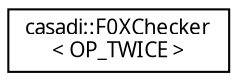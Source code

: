 digraph "Graphical Class Hierarchy"
{
  edge [fontname="FreeSans.ttf",fontsize="10",labelfontname="FreeSans.ttf",labelfontsize="10"];
  node [fontname="FreeSans.ttf",fontsize="10",shape=record];
  rankdir="LR";
  Node1 [label="casadi::F0XChecker\l\< OP_TWICE \>",height=0.2,width=0.4,color="black", fillcolor="white", style="filled",URL="$d2/d6c/structcasadi_1_1F0XChecker_3_01OP__TWICE_01_4.html"];
}
